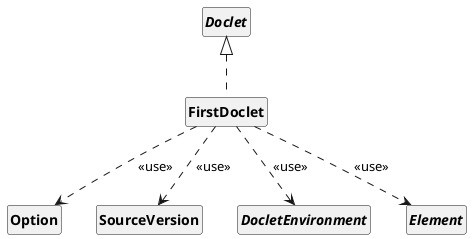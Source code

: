 @startuml
'https://plantuml.com/sequence-diagram
skinparam style strictuml
skinparam classAttributeIconSize 0
skinparam classFontStyle Bold
hide empty members



class FirstDoclet implements Doclet
{
}

interface Doclet
{
}



class Option

enum SourceVersion
{
}

interface DocletEnvironment
{
}

interface Element
{

}

FirstDoclet ..> Element : <<use>>
FirstDoclet ..> DocletEnvironment : <<use>>
FirstDoclet ..> SourceVersion : <<use>>
FirstDoclet ..> Option : <<use>>



@enduml